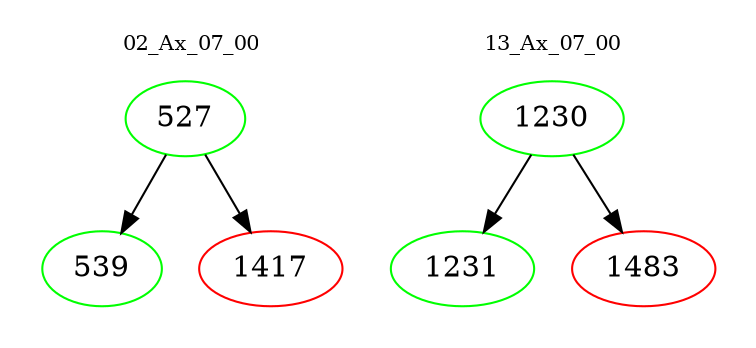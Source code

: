 digraph{
subgraph cluster_0 {
color = white
label = "02_Ax_07_00";
fontsize=10;
T0_527 [label="527", color="green"]
T0_527 -> T0_539 [color="black"]
T0_539 [label="539", color="green"]
T0_527 -> T0_1417 [color="black"]
T0_1417 [label="1417", color="red"]
}
subgraph cluster_1 {
color = white
label = "13_Ax_07_00";
fontsize=10;
T1_1230 [label="1230", color="green"]
T1_1230 -> T1_1231 [color="black"]
T1_1231 [label="1231", color="green"]
T1_1230 -> T1_1483 [color="black"]
T1_1483 [label="1483", color="red"]
}
}
